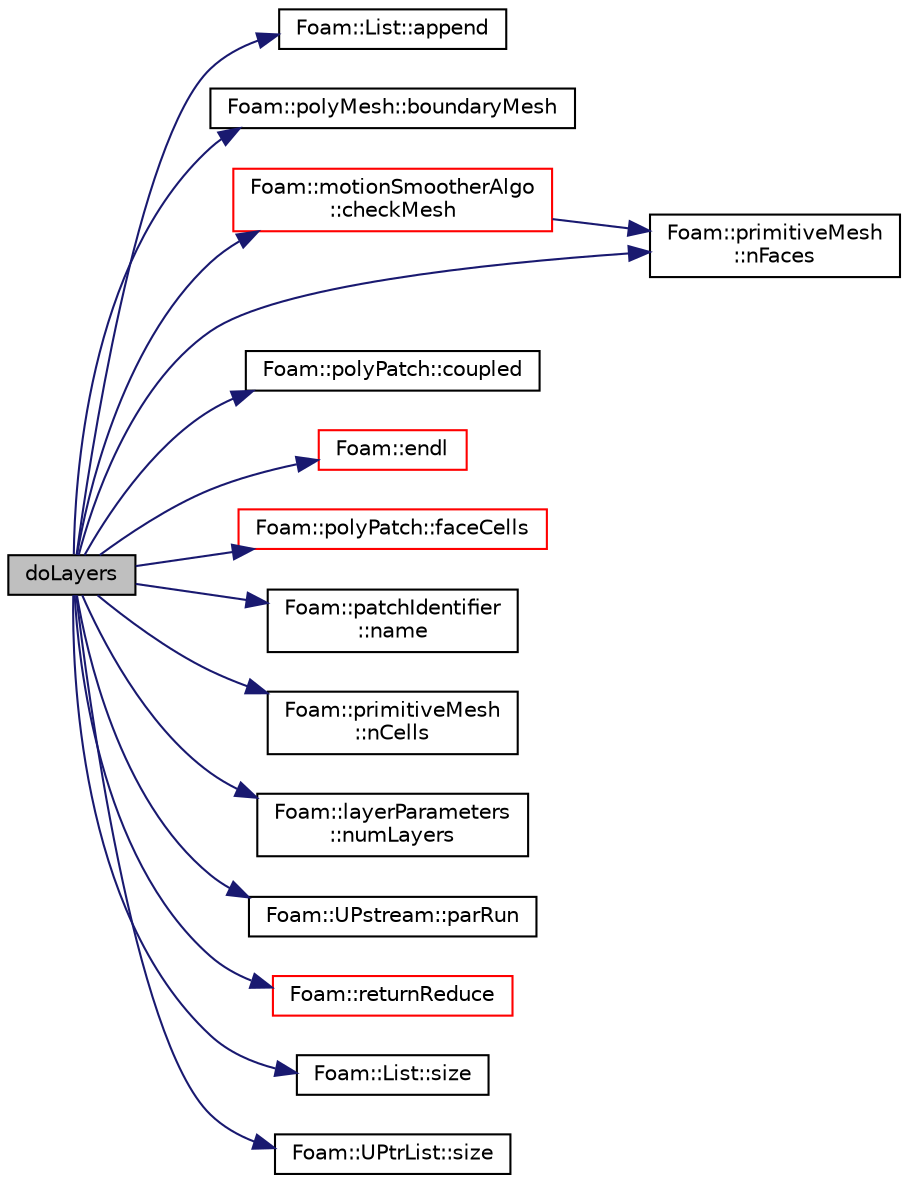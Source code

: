 digraph "doLayers"
{
  bgcolor="transparent";
  edge [fontname="Helvetica",fontsize="10",labelfontname="Helvetica",labelfontsize="10"];
  node [fontname="Helvetica",fontsize="10",shape=record];
  rankdir="LR";
  Node2003 [label="doLayers",height=0.2,width=0.4,color="black", fillcolor="grey75", style="filled", fontcolor="black"];
  Node2003 -> Node2004 [color="midnightblue",fontsize="10",style="solid",fontname="Helvetica"];
  Node2004 [label="Foam::List::append",height=0.2,width=0.4,color="black",URL="$a26833.html#a399dd2bf0d9a32016717dc90126f016b",tooltip="Append an element at the end of the list. "];
  Node2003 -> Node2005 [color="midnightblue",fontsize="10",style="solid",fontname="Helvetica"];
  Node2005 [label="Foam::polyMesh::boundaryMesh",height=0.2,width=0.4,color="black",URL="$a28565.html#a9f2b68c134340291eda6197f47f25484",tooltip="Return boundary mesh. "];
  Node2003 -> Node2006 [color="midnightblue",fontsize="10",style="solid",fontname="Helvetica"];
  Node2006 [label="Foam::motionSmootherAlgo\l::checkMesh",height=0.2,width=0.4,color="red",URL="$a22297.html#afbe9420d4dac86e78be8408bd5475536",tooltip="Check mesh with mesh settings in dict. Collects incorrect faces. "];
  Node2006 -> Node2008 [color="midnightblue",fontsize="10",style="solid",fontname="Helvetica"];
  Node2008 [label="Foam::primitiveMesh\l::nFaces",height=0.2,width=0.4,color="black",URL="$a28685.html#abe602c985a3c9ffa67176e969e77ca6f"];
  Node2003 -> Node2009 [color="midnightblue",fontsize="10",style="solid",fontname="Helvetica"];
  Node2009 [label="Foam::polyPatch::coupled",height=0.2,width=0.4,color="black",URL="$a28633.html#a39c01db0e66d00fe0621a0c7e5fc4ead",tooltip="Return true if this patch is geometrically coupled (i.e. faces and. "];
  Node2003 -> Node2010 [color="midnightblue",fontsize="10",style="solid",fontname="Helvetica"];
  Node2010 [label="Foam::endl",height=0.2,width=0.4,color="red",URL="$a21851.html#a2db8fe02a0d3909e9351bb4275b23ce4",tooltip="Add newline and flush stream. "];
  Node2003 -> Node2012 [color="midnightblue",fontsize="10",style="solid",fontname="Helvetica"];
  Node2012 [label="Foam::polyPatch::faceCells",height=0.2,width=0.4,color="red",URL="$a28633.html#afbfac825732ef2770fff4261b4e930e9",tooltip="Return face-cell addressing. "];
  Node2003 -> Node2015 [color="midnightblue",fontsize="10",style="solid",fontname="Helvetica"];
  Node2015 [label="Foam::patchIdentifier\l::name",height=0.2,width=0.4,color="black",URL="$a28273.html#acc80e00a8ac919288fb55bd14cc88bf6",tooltip="Return name. "];
  Node2003 -> Node2016 [color="midnightblue",fontsize="10",style="solid",fontname="Helvetica"];
  Node2016 [label="Foam::primitiveMesh\l::nCells",height=0.2,width=0.4,color="black",URL="$a28685.html#a13b94bdb0926552bf78ad5210a73a3d5"];
  Node2003 -> Node2008 [color="midnightblue",fontsize="10",style="solid",fontname="Helvetica"];
  Node2003 -> Node2017 [color="midnightblue",fontsize="10",style="solid",fontname="Helvetica"];
  Node2017 [label="Foam::layerParameters\l::numLayers",height=0.2,width=0.4,color="black",URL="$a25893.html#a27afc16911488d60a2e5bb1386f97e11",tooltip="How many layers to add: "];
  Node2003 -> Node2018 [color="midnightblue",fontsize="10",style="solid",fontname="Helvetica"];
  Node2018 [label="Foam::UPstream::parRun",height=0.2,width=0.4,color="black",URL="$a27377.html#adbb27f04b5705440fb8b09f278059011",tooltip="Is this a parallel run? "];
  Node2003 -> Node2019 [color="midnightblue",fontsize="10",style="solid",fontname="Helvetica"];
  Node2019 [label="Foam::returnReduce",height=0.2,width=0.4,color="red",URL="$a21851.html#a8d528a67d2a9c6fe4fb94bc86872624b"];
  Node2003 -> Node2023 [color="midnightblue",fontsize="10",style="solid",fontname="Helvetica"];
  Node2023 [label="Foam::List::size",height=0.2,width=0.4,color="black",URL="$a26833.html#a8a5f6fa29bd4b500caf186f60245b384",tooltip="Override size to be inconsistent with allocated storage. "];
  Node2003 -> Node2039 [color="midnightblue",fontsize="10",style="solid",fontname="Helvetica"];
  Node2039 [label="Foam::UPtrList::size",height=0.2,width=0.4,color="black",URL="$a27101.html#a47b3bf30da1eb3ab8076b5fbe00e0494",tooltip="Return the number of elements in the UPtrList. "];
}
